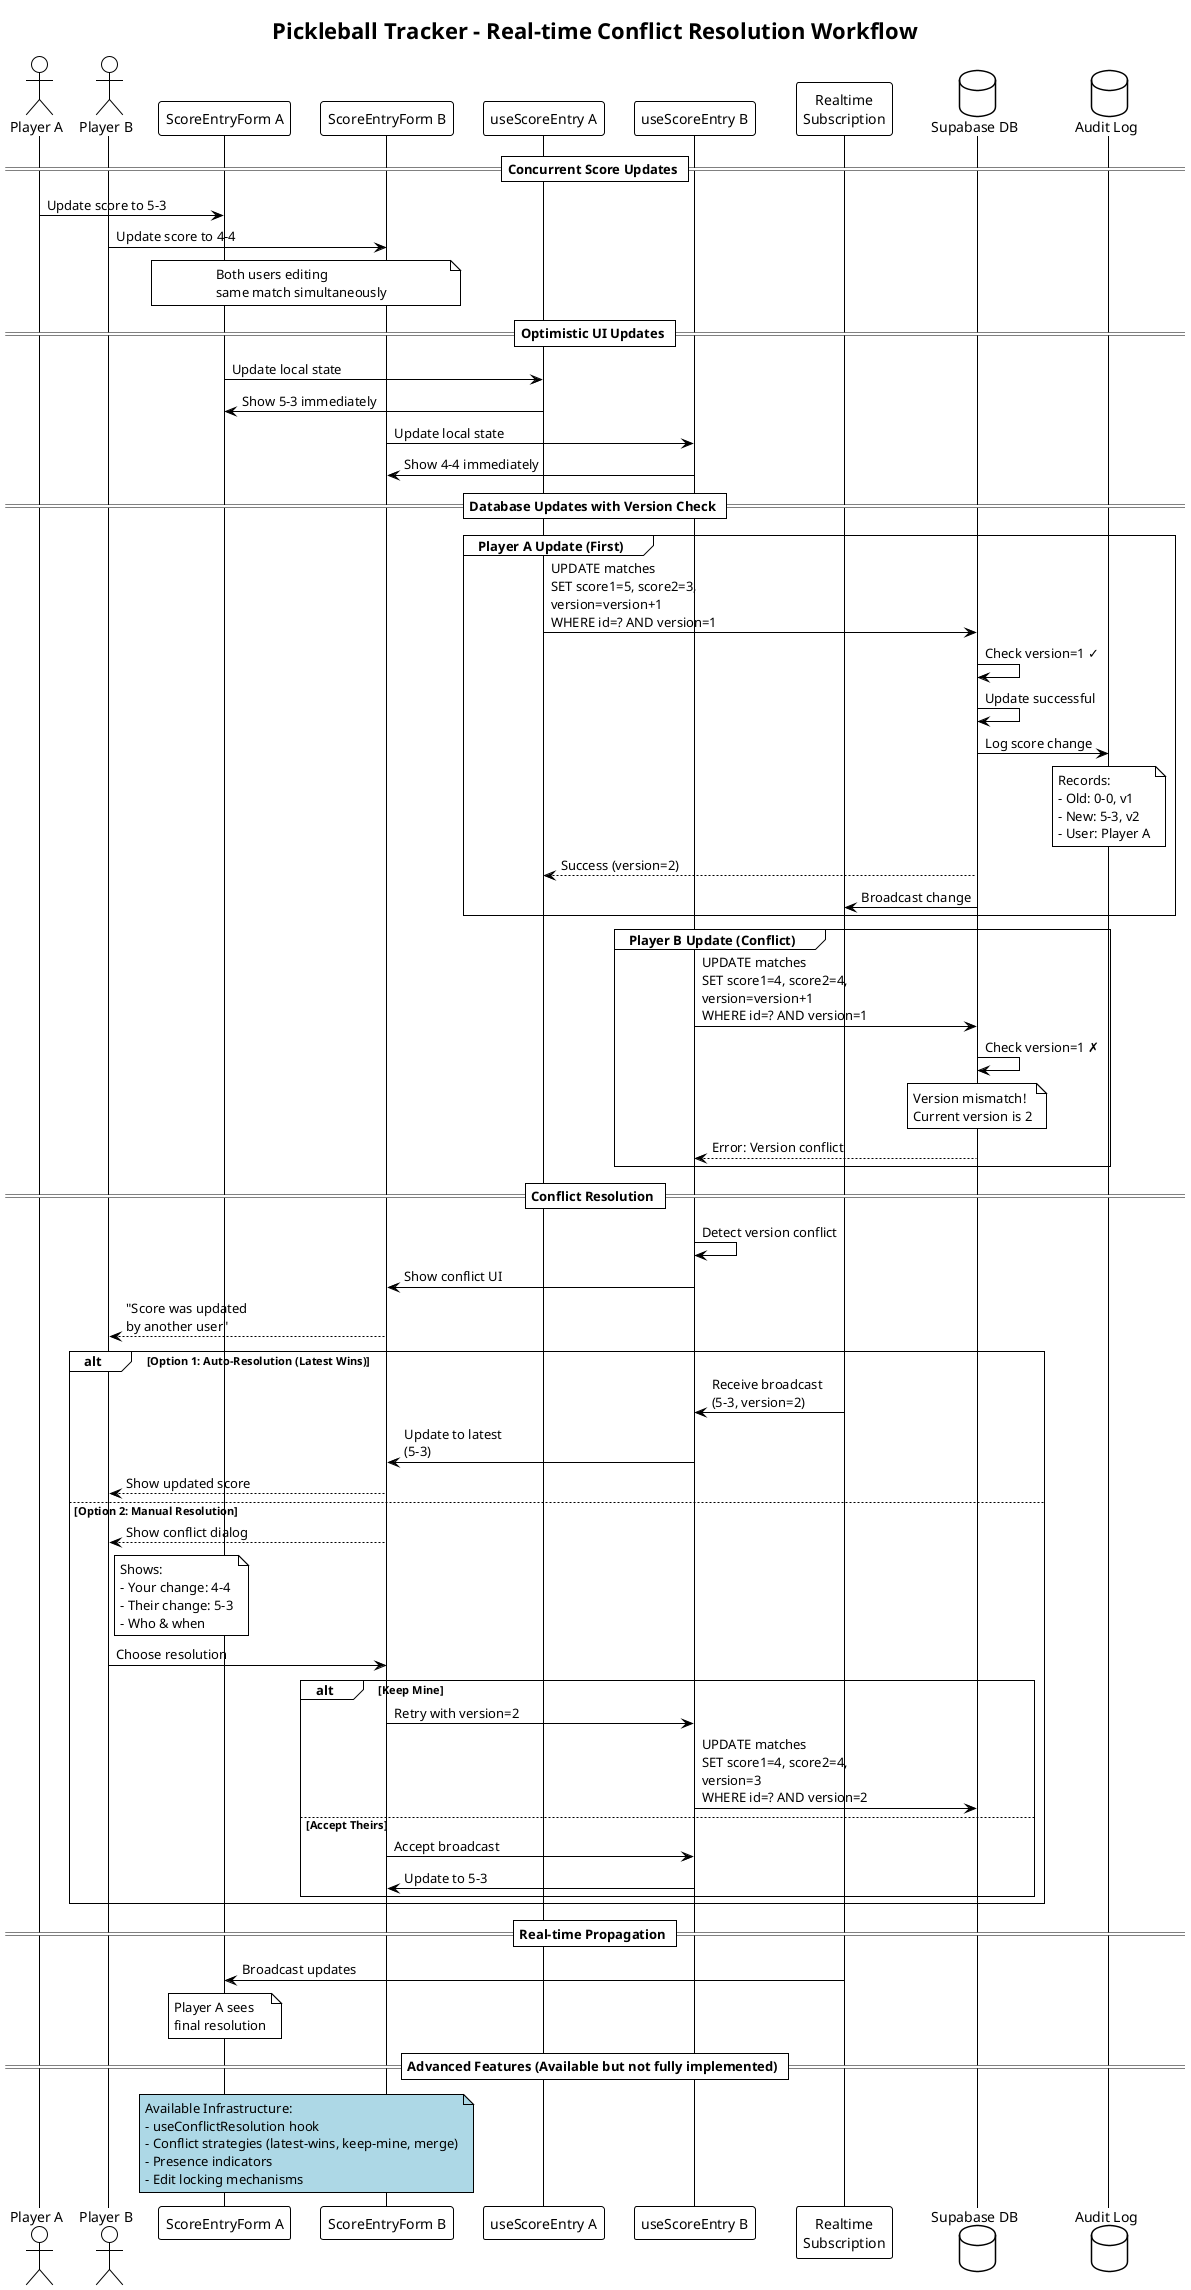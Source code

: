 @startuml Real-time Conflict Resolution
!theme plain

title Pickleball Tracker - Real-time Conflict Resolution Workflow

actor "Player A" as PlayerA
actor "Player B" as PlayerB
participant "ScoreEntryForm A" as FormA
participant "ScoreEntryForm B" as FormB
participant "useScoreEntry A" as HookA
participant "useScoreEntry B" as HookB
participant "Realtime\nSubscription" as Realtime
database "Supabase DB" as DB
database "Audit Log" as Audit

== Concurrent Score Updates ==
PlayerA -> FormA: Update score to 5-3
PlayerB -> FormB: Update score to 4-4
note over FormA, FormB: Both users editing\nsame match simultaneously

== Optimistic UI Updates ==
FormA -> HookA: Update local state
HookA -> FormA: Show 5-3 immediately
FormB -> HookB: Update local state  
HookB -> FormB: Show 4-4 immediately

== Database Updates with Version Check ==
group Player A Update (First)
    HookA -> DB: UPDATE matches\nSET score1=5, score2=3,\nversion=version+1\nWHERE id=? AND version=1
    DB -> DB: Check version=1 ✓
    DB -> DB: Update successful
    DB -> Audit: Log score change
    note over Audit: Records:\n- Old: 0-0, v1\n- New: 5-3, v2\n- User: Player A
    DB --> HookA: Success (version=2)
    DB -> Realtime: Broadcast change
end

group Player B Update (Conflict)
    HookB -> DB: UPDATE matches\nSET score1=4, score2=4,\nversion=version+1\nWHERE id=? AND version=1
    DB -> DB: Check version=1 ✗
    note over DB: Version mismatch!\nCurrent version is 2
    DB --> HookB: Error: Version conflict
end

== Conflict Resolution ==
HookB -> HookB: Detect version conflict
HookB -> FormB: Show conflict UI
FormB --> PlayerB: "Score was updated\nby another user"

alt Option 1: Auto-Resolution (Latest Wins)
    Realtime -> HookB: Receive broadcast\n(5-3, version=2)
    HookB -> FormB: Update to latest\n(5-3)
    FormB --> PlayerB: Show updated score
else Option 2: Manual Resolution
    FormB --> PlayerB: Show conflict dialog
    note right of PlayerB: Shows:\n- Your change: 4-4\n- Their change: 5-3\n- Who & when
    PlayerB -> FormB: Choose resolution
    alt Keep Mine
        FormB -> HookB: Retry with version=2
        HookB -> DB: UPDATE matches\nSET score1=4, score2=4,\nversion=3\nWHERE id=? AND version=2
    else Accept Theirs
        FormB -> HookB: Accept broadcast
        HookB -> FormB: Update to 5-3
    end
end

== Real-time Propagation ==
Realtime -> FormA: Broadcast updates
note over FormA: Player A sees\nfinal resolution

== Advanced Features (Available but not fully implemented) ==
note over FormA, FormB #lightblue: Available Infrastructure:\n- useConflictResolution hook\n- Conflict strategies (latest-wins, keep-mine, merge)\n- Presence indicators\n- Edit locking mechanisms

@enduml